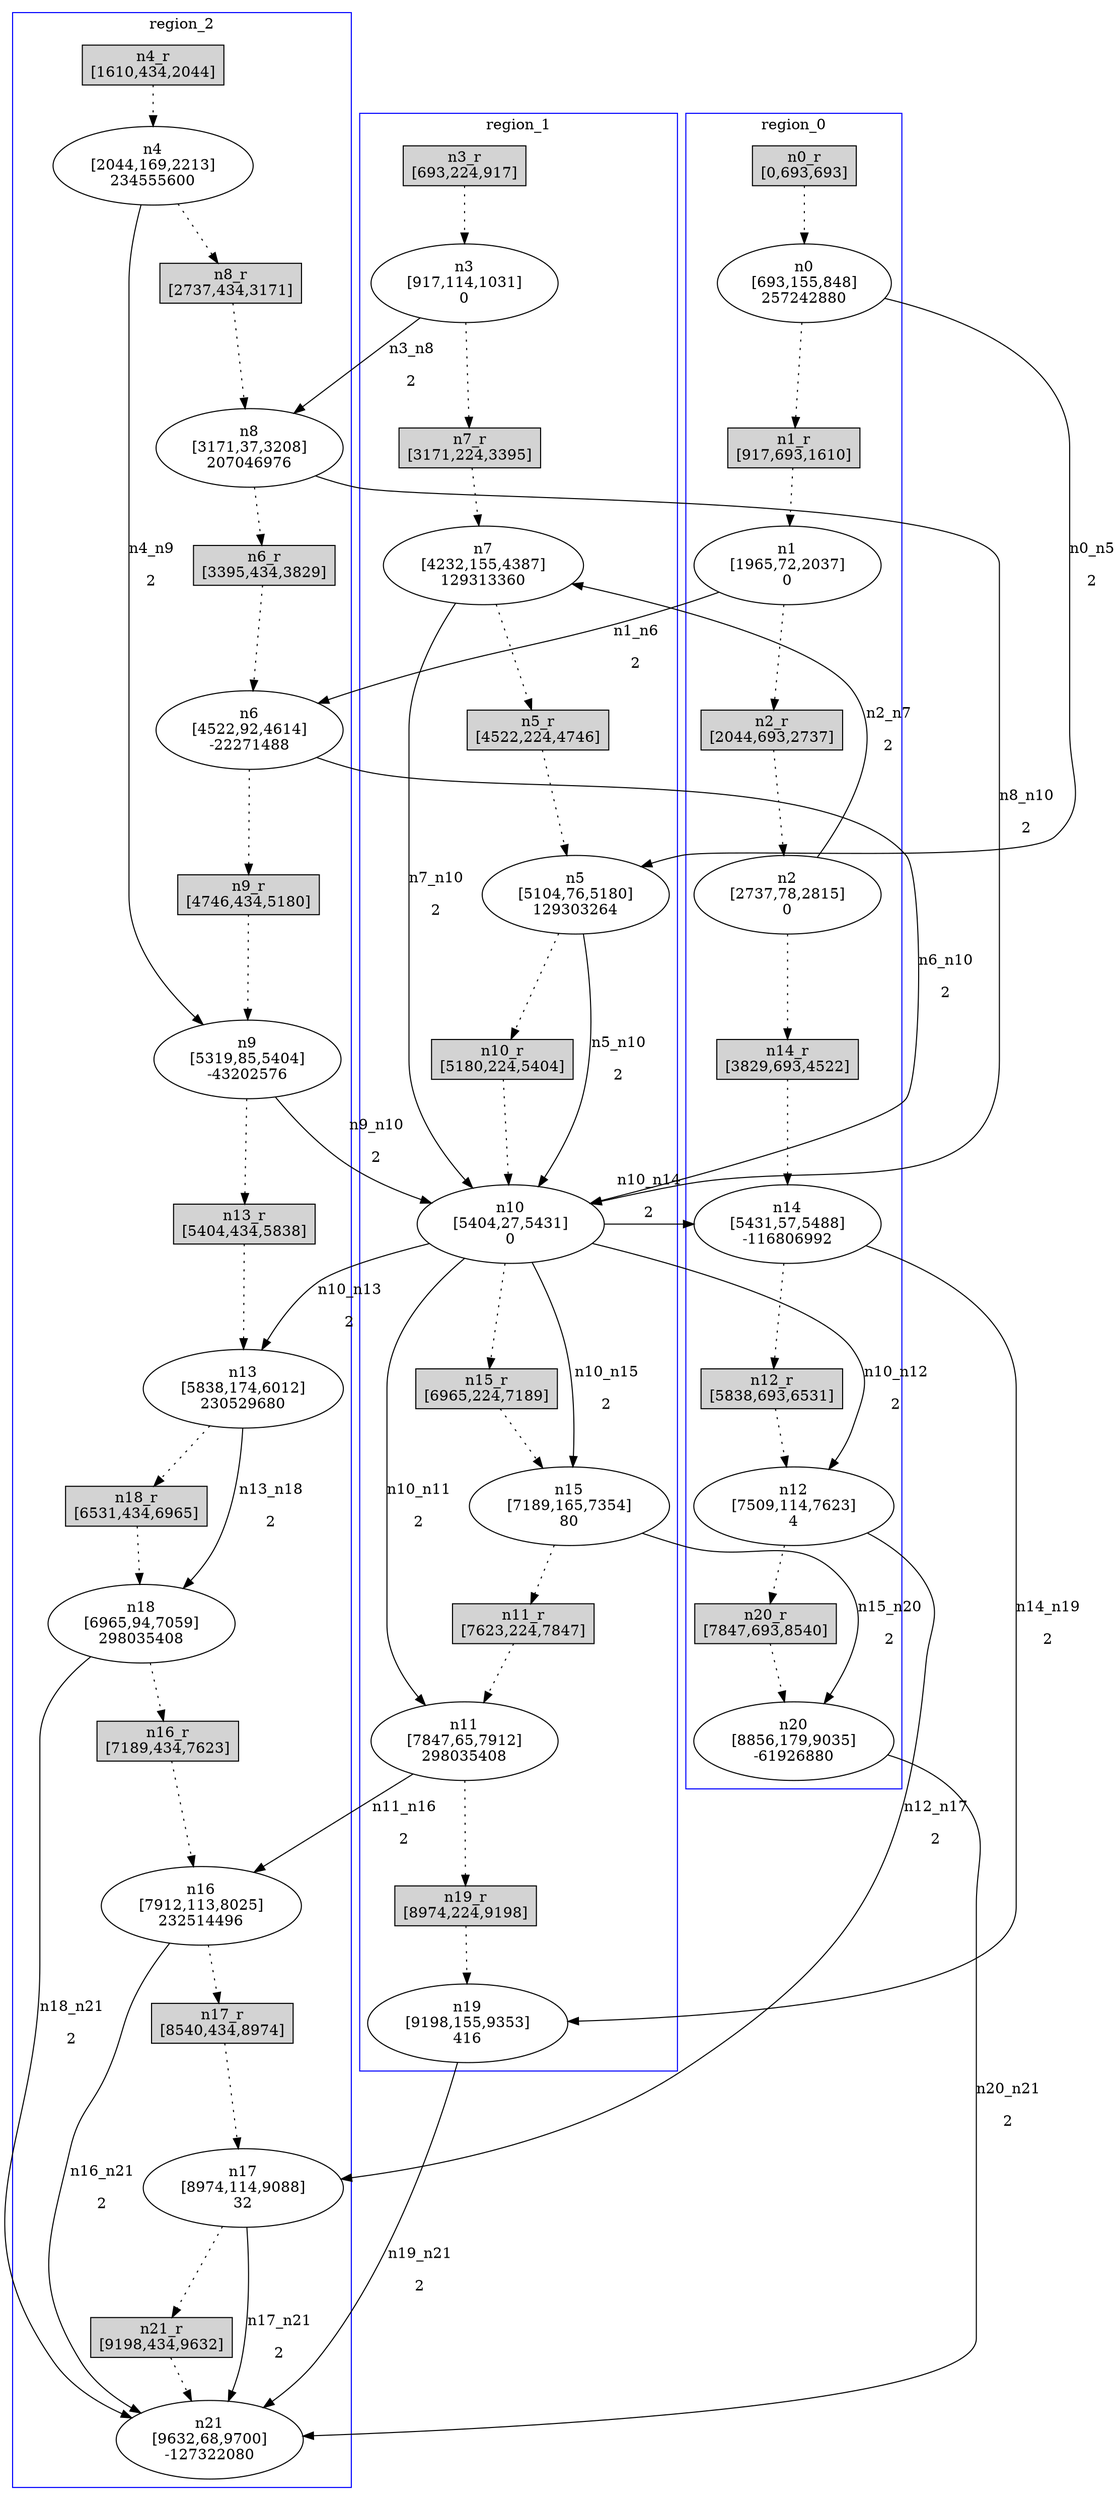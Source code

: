 //3-LSsolveMIPnSolStatus 9.
//4-SL 9700.
//5-LSsolveMIPsolveTime(double) 1800.03.
//6-reconfigurateNum(int) 22.
//7-reconfigurateTime(int) 9632.
digraph test_0 {
	size="28,40";
	subgraph cluster0 {
		stytle=filled;
		color=blue;
		label=region_0;
		n0_r [ shape = box, style = filled, label = "n0_r\n[0,693,693]" ];
		n0 [ label="n0\n[693,155,848]\n257242880" ];
		n0_r -> n0 [ style = dotted ];
		n1_r [ shape = box, style = filled, label = "n1_r\n[917,693,1610]" ];
		n1 [ label="n1\n[1965,72,2037]\n0" ];
		n1_r -> n1 [ style = dotted ];
		n2_r [ shape = box, style = filled, label = "n2_r\n[2044,693,2737]" ];
		n2 [ label="n2\n[2737,78,2815]\n0" ];
		n2_r -> n2 [ style = dotted ];
		n14_r [ shape = box, style = filled, label = "n14_r\n[3829,693,4522]" ];
		n14 [ label="n14\n[5431,57,5488]\n-116806992" ];
		n14_r -> n14 [ style = dotted ];
		n12_r [ shape = box, style = filled, label = "n12_r\n[5838,693,6531]" ];
		n12 [ label="n12\n[7509,114,7623]\n4" ];
		n12_r -> n12 [ style = dotted ];
		n20_r [ shape = box, style = filled, label = "n20_r\n[7847,693,8540]" ];
		n20 [ label="n20\n[8856,179,9035]\n-61926880" ];
		n20_r -> n20 [ style = dotted ];
		n0 -> n1_r [ style = dotted ];
		n1 -> n2_r [ style = dotted ];
		n2 -> n14_r [ style = dotted ];
		n14 -> n12_r [ style = dotted ];
		n12 -> n20_r [ style = dotted ];
	}
	subgraph cluster1 {
		stytle=filled;
		color=blue;
		label=region_1;
		n3_r [ shape = box, style = filled, label = "n3_r\n[693,224,917]" ];
		n3 [ label="n3\n[917,114,1031]\n0" ];
		n3_r -> n3 [ style = dotted ];
		n7_r [ shape = box, style = filled, label = "n7_r\n[3171,224,3395]" ];
		n7 [ label="n7\n[4232,155,4387]\n129313360" ];
		n7_r -> n7 [ style = dotted ];
		n5_r [ shape = box, style = filled, label = "n5_r\n[4522,224,4746]" ];
		n5 [ label="n5\n[5104,76,5180]\n129303264" ];
		n5_r -> n5 [ style = dotted ];
		n10_r [ shape = box, style = filled, label = "n10_r\n[5180,224,5404]" ];
		n10 [ label="n10\n[5404,27,5431]\n0" ];
		n10_r -> n10 [ style = dotted ];
		n15_r [ shape = box, style = filled, label = "n15_r\n[6965,224,7189]" ];
		n15 [ label="n15\n[7189,165,7354]\n80" ];
		n15_r -> n15 [ style = dotted ];
		n11_r [ shape = box, style = filled, label = "n11_r\n[7623,224,7847]" ];
		n11 [ label="n11\n[7847,65,7912]\n298035408" ];
		n11_r -> n11 [ style = dotted ];
		n19_r [ shape = box, style = filled, label = "n19_r\n[8974,224,9198]" ];
		n19 [ label="n19\n[9198,155,9353]\n416" ];
		n19_r -> n19 [ style = dotted ];
		n3 -> n7_r [ style = dotted ];
		n7 -> n5_r [ style = dotted ];
		n5 -> n10_r [ style = dotted ];
		n10 -> n15_r [ style = dotted ];
		n15 -> n11_r [ style = dotted ];
		n11 -> n19_r [ style = dotted ];
	}
	subgraph cluster2 {
		stytle=filled;
		color=blue;
		label=region_2;
		n4_r [ shape = box, style = filled, label = "n4_r\n[1610,434,2044]" ];
		n4 [ label="n4\n[2044,169,2213]\n234555600" ];
		n4_r -> n4 [ style = dotted ];
		n8_r [ shape = box, style = filled, label = "n8_r\n[2737,434,3171]" ];
		n8 [ label="n8\n[3171,37,3208]\n207046976" ];
		n8_r -> n8 [ style = dotted ];
		n6_r [ shape = box, style = filled, label = "n6_r\n[3395,434,3829]" ];
		n6 [ label="n6\n[4522,92,4614]\n-22271488" ];
		n6_r -> n6 [ style = dotted ];
		n9_r [ shape = box, style = filled, label = "n9_r\n[4746,434,5180]" ];
		n9 [ label="n9\n[5319,85,5404]\n-43202576" ];
		n9_r -> n9 [ style = dotted ];
		n13_r [ shape = box, style = filled, label = "n13_r\n[5404,434,5838]" ];
		n13 [ label="n13\n[5838,174,6012]\n230529680" ];
		n13_r -> n13 [ style = dotted ];
		n18_r [ shape = box, style = filled, label = "n18_r\n[6531,434,6965]" ];
		n18 [ label="n18\n[6965,94,7059]\n298035408" ];
		n18_r -> n18 [ style = dotted ];
		n16_r [ shape = box, style = filled, label = "n16_r\n[7189,434,7623]" ];
		n16 [ label="n16\n[7912,113,8025]\n232514496" ];
		n16_r -> n16 [ style = dotted ];
		n17_r [ shape = box, style = filled, label = "n17_r\n[8540,434,8974]" ];
		n17 [ label="n17\n[8974,114,9088]\n32" ];
		n17_r -> n17 [ style = dotted ];
		n21_r [ shape = box, style = filled, label = "n21_r\n[9198,434,9632]" ];
		n21 [ label="n21\n[9632,68,9700]\n-127322080" ];
		n21_r -> n21 [ style = dotted ];
		n4 -> n8_r [ style = dotted ];
		n8 -> n6_r [ style = dotted ];
		n6 -> n9_r [ style = dotted ];
		n9 -> n13_r [ style = dotted ];
		n13 -> n18_r [ style = dotted ];
		n18 -> n16_r [ style = dotted ];
		n16 -> n17_r [ style = dotted ];
		n17 -> n21_r [ style = dotted ];
	}
	n0 -> n5 [ label="n0_n5\n2" ];
	n5 -> n10 [ label="n5_n10\n2" ];
	n1 -> n6 [ label="n1_n6\n2" ];
	n6 -> n10 [ label="n6_n10\n2" ];
	n2 -> n7 [ label="n2_n7\n2" ];
	n7 -> n10 [ label="n7_n10\n2" ];
	n3 -> n8 [ label="n3_n8\n2" ];
	n8 -> n10 [ label="n8_n10\n2" ];
	n4 -> n9 [ label="n4_n9\n2" ];
	n9 -> n10 [ label="n9_n10\n2" ];
	n10 -> n11 [ label="n10_n11\n2" ];
	n10 -> n12 [ label="n10_n12\n2" ];
	n10 -> n13 [ label="n10_n13\n2" ];
	n10 -> n14 [ label="n10_n14\n2" ];
	n10 -> n15 [ label="n10_n15\n2" ];
	n11 -> n16 [ label="n11_n16\n2" ];
	n12 -> n17 [ label="n12_n17\n2" ];
	n13 -> n18 [ label="n13_n18\n2" ];
	n14 -> n19 [ label="n14_n19\n2" ];
	n15 -> n20 [ label="n15_n20\n2" ];
	n16 -> n21 [ label="n16_n21\n2" ];
	n17 -> n21 [ label="n17_n21\n2" ];
	n18 -> n21 [ label="n18_n21\n2" ];
	n19 -> n21 [ label="n19_n21\n2" ];
	n20 -> n21 [ label="n20_n21\n2" ];
}
